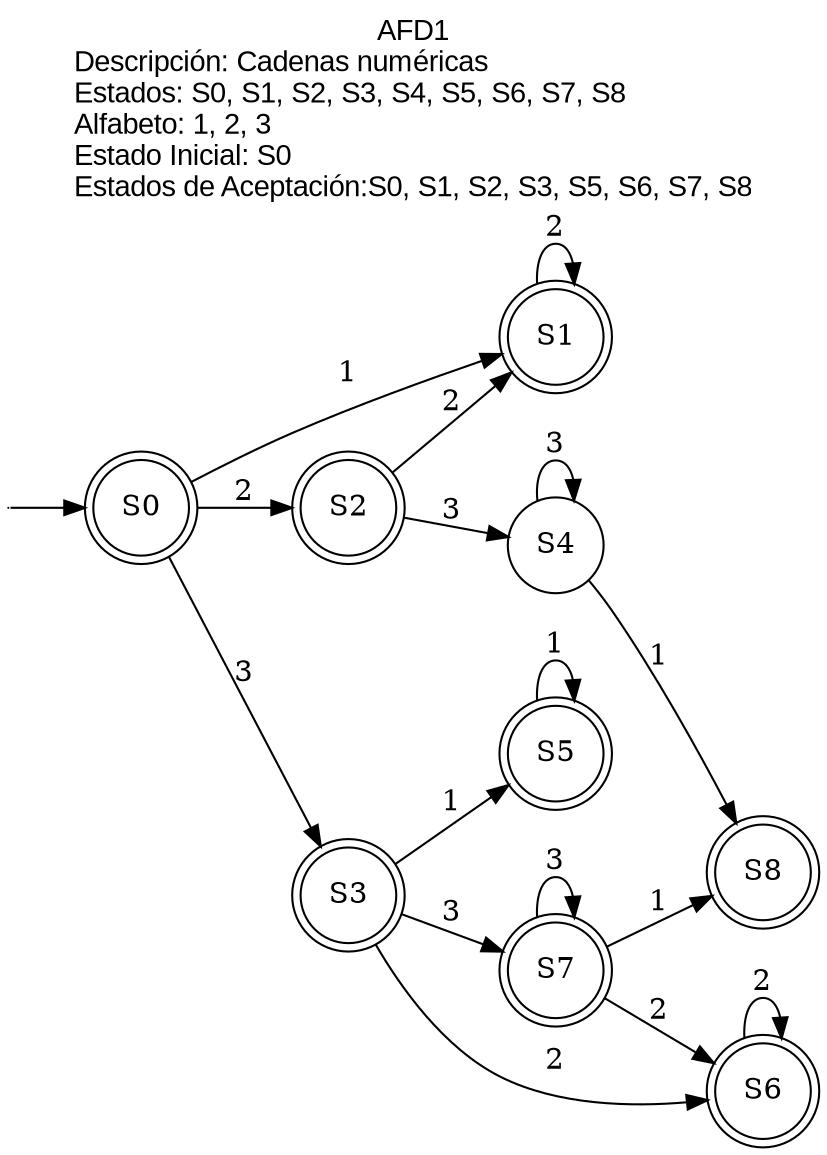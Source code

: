 digraph AFD1 {
	rankdir = LR;
	graph[fontname="Arial" labelloc=t];
	node[shape=circle];
	label=<<font>AFD1</font><br/><font>Descripción: Cadenas numéricas</font><br align="left"/><font>Estados: S0, S1, S2, S3, S4, S5, S6, S7, S8</font><br align="left"/><font>Alfabeto: 1, 2, 3</font><br align="left"/><font>Estado Inicial: S0</font><br align="left"/><font>Estados de Aceptación:S0, S1, S2, S3, S5, S6, S7, S8</font><br align="left"/>>;
	inicio [shape=point, width=0];
	S0 [label="S0" peripheries=2];
	inicio -> S0;
	S1 [label="S1" peripheries=2];
	S2 [label="S2" peripheries=2];
	S3 [label="S3" peripheries=2];
	S4 [label="S4"];
	S5 [label="S5" peripheries=2];
	S6 [label="S6" peripheries=2];
	S7 [label="S7" peripheries=2];
	S8 [label="S8" peripheries=2];
	S3 -> S5 [label="1"];
	S3 -> S6 [label="2"];
	S3 -> S7 [label="3"];
	S4 -> S8 [label="1"];
	S4 -> S4 [label="3"];
	S5 -> S5 [label="1"];
	S6 -> S6 [label="2"];
	S7 -> S8 [label="1"];
	S7 -> S6 [label="2"];
	S7 -> S7 [label="3"];
	S0 -> S1 [label="1"];
	S0 -> S2 [label="2"];
	S0 -> S3 [label="3"];
	S1 -> S1 [label="2"];
	S2 -> S1 [label="2"];
	S2 -> S4 [label="3"];
}